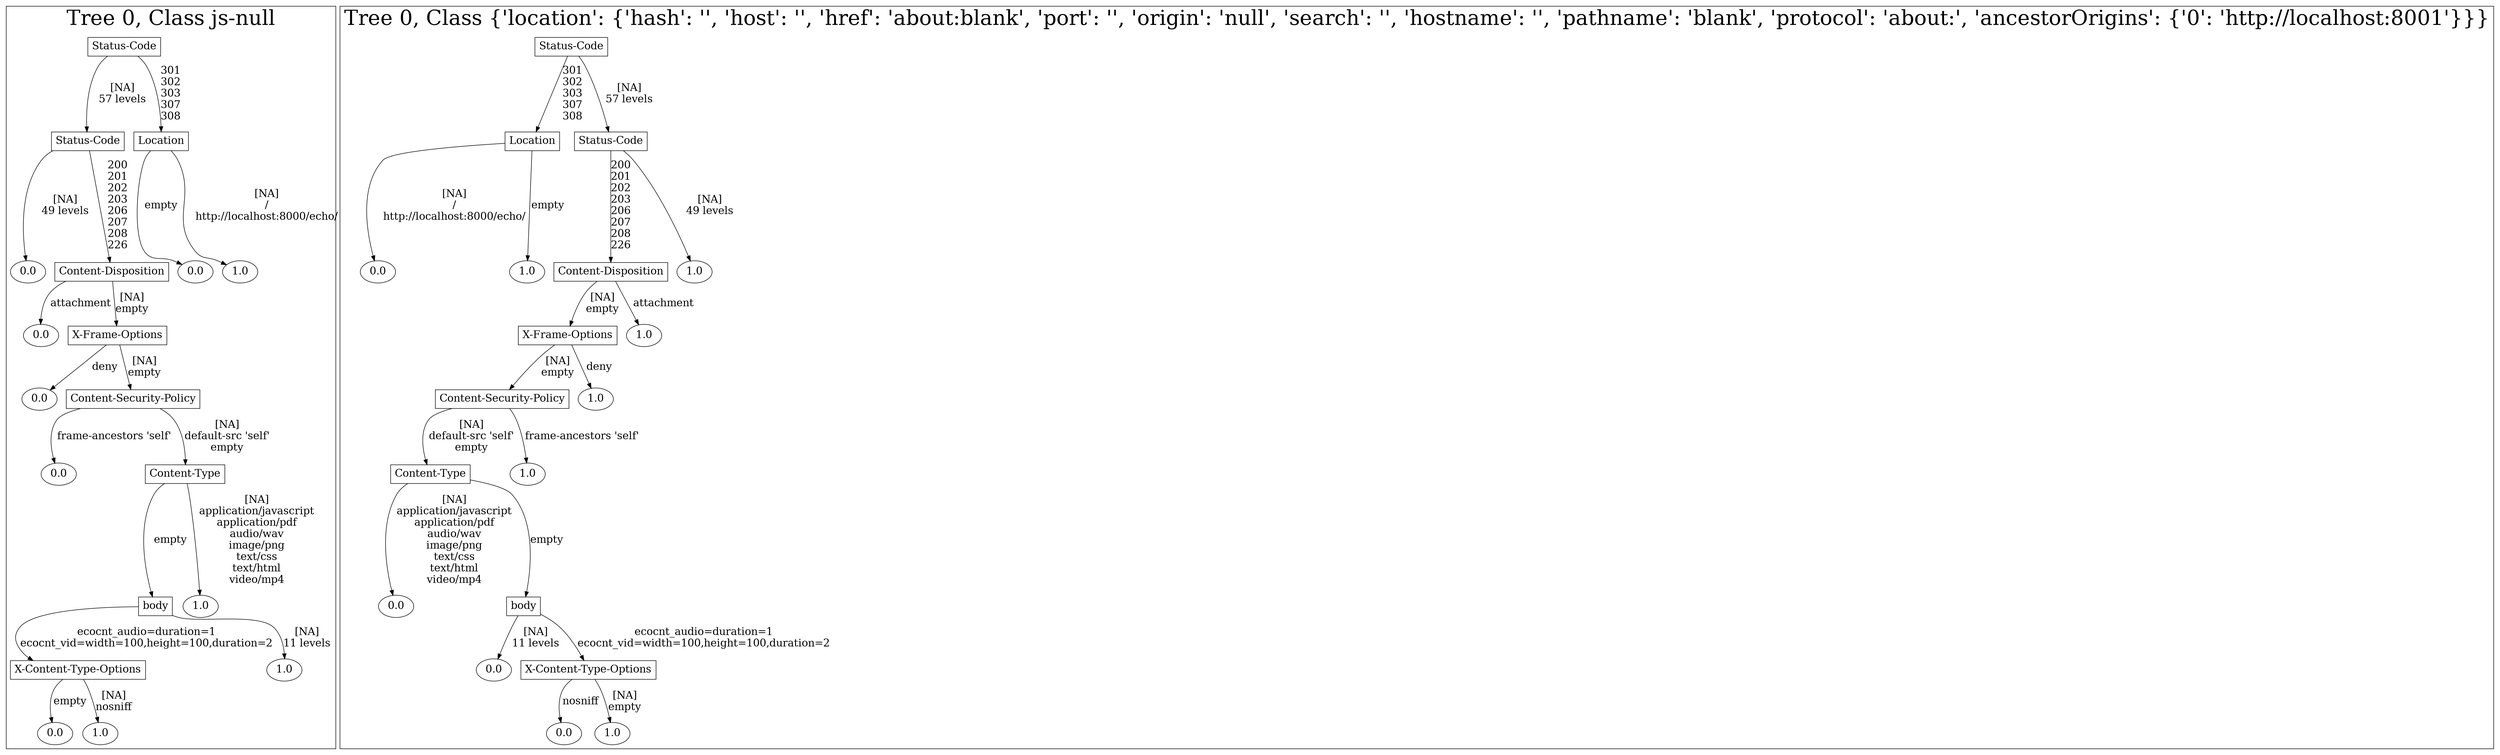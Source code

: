 /*
Generated by:
    http://https://github.com/h2oai/h2o-3/tree/master/h2o-genmodel/src/main/java/hex/genmodel/tools/PrintMojo.java
*/

/*
On a mac:

$ brew install graphviz
$ dot -Tpng file.gv -o file.png
$ open file.png
*/

digraph G {

subgraph cluster_0 {
/* Nodes */

/* Level 0 */
{
"SG_0_Node_0" [shape=box, fontsize=20, label="Status-Code"]
}

/* Level 1 */
{
"SG_0_Node_1" [shape=box, fontsize=20, label="Status-Code"]
"SG_0_Node_2" [shape=box, fontsize=20, label="Location"]
}

/* Level 2 */
{
"SG_0_Node_9" [fontsize=20, label="0.0"]
"SG_0_Node_3" [shape=box, fontsize=20, label="Content-Disposition"]
"SG_0_Node_10" [fontsize=20, label="0.0"]
"SG_0_Node_11" [fontsize=20, label="1.0"]
}

/* Level 3 */
{
"SG_0_Node_12" [fontsize=20, label="0.0"]
"SG_0_Node_4" [shape=box, fontsize=20, label="X-Frame-Options"]
}

/* Level 4 */
{
"SG_0_Node_13" [fontsize=20, label="0.0"]
"SG_0_Node_5" [shape=box, fontsize=20, label="Content-Security-Policy"]
}

/* Level 5 */
{
"SG_0_Node_14" [fontsize=20, label="0.0"]
"SG_0_Node_6" [shape=box, fontsize=20, label="Content-Type"]
}

/* Level 6 */
{
"SG_0_Node_7" [shape=box, fontsize=20, label="body"]
"SG_0_Node_15" [fontsize=20, label="1.0"]
}

/* Level 7 */
{
"SG_0_Node_8" [shape=box, fontsize=20, label="X-Content-Type-Options"]
"SG_0_Node_16" [fontsize=20, label="1.0"]
}

/* Level 8 */
{
"SG_0_Node_17" [fontsize=20, label="0.0"]
"SG_0_Node_18" [fontsize=20, label="1.0"]
}

/* Edges */
"SG_0_Node_0" -> "SG_0_Node_1" [fontsize=20, label="[NA]
57 levels
"]
"SG_0_Node_0" -> "SG_0_Node_2" [fontsize=20, label="301
302
303
307
308
"]
"SG_0_Node_2" -> "SG_0_Node_10" [fontsize=20, label="empty
"]
"SG_0_Node_2" -> "SG_0_Node_11" [fontsize=20, label="[NA]
/
http://localhost:8000/echo/
"]
"SG_0_Node_1" -> "SG_0_Node_9" [fontsize=20, label="[NA]
49 levels
"]
"SG_0_Node_1" -> "SG_0_Node_3" [fontsize=20, label="200
201
202
203
206
207
208
226
"]
"SG_0_Node_3" -> "SG_0_Node_12" [fontsize=20, label="attachment
"]
"SG_0_Node_3" -> "SG_0_Node_4" [fontsize=20, label="[NA]
empty
"]
"SG_0_Node_4" -> "SG_0_Node_13" [fontsize=20, label="deny
"]
"SG_0_Node_4" -> "SG_0_Node_5" [fontsize=20, label="[NA]
empty
"]
"SG_0_Node_5" -> "SG_0_Node_14" [fontsize=20, label="frame-ancestors 'self'
"]
"SG_0_Node_5" -> "SG_0_Node_6" [fontsize=20, label="[NA]
default-src 'self'
empty
"]
"SG_0_Node_6" -> "SG_0_Node_7" [fontsize=20, label="empty
"]
"SG_0_Node_6" -> "SG_0_Node_15" [fontsize=20, label="[NA]
application/javascript
application/pdf
audio/wav
image/png
text/css
text/html
video/mp4
"]
"SG_0_Node_7" -> "SG_0_Node_8" [fontsize=20, label="ecocnt_audio=duration=1
ecocnt_vid=width=100,height=100,duration=2
"]
"SG_0_Node_7" -> "SG_0_Node_16" [fontsize=20, label="[NA]
11 levels
"]
"SG_0_Node_8" -> "SG_0_Node_17" [fontsize=20, label="empty
"]
"SG_0_Node_8" -> "SG_0_Node_18" [fontsize=20, label="[NA]
nosniff
"]

fontsize=40
label="Tree 0, Class js-null"
}

subgraph cluster_1 {
/* Nodes */

/* Level 0 */
{
"SG_1_Node_0" [shape=box, fontsize=20, label="Status-Code"]
}

/* Level 1 */
{
"SG_1_Node_1" [shape=box, fontsize=20, label="Location"]
"SG_1_Node_2" [shape=box, fontsize=20, label="Status-Code"]
}

/* Level 2 */
{
"SG_1_Node_9" [fontsize=20, label="0.0"]
"SG_1_Node_10" [fontsize=20, label="1.0"]
"SG_1_Node_3" [shape=box, fontsize=20, label="Content-Disposition"]
"SG_1_Node_11" [fontsize=20, label="1.0"]
}

/* Level 3 */
{
"SG_1_Node_4" [shape=box, fontsize=20, label="X-Frame-Options"]
"SG_1_Node_12" [fontsize=20, label="1.0"]
}

/* Level 4 */
{
"SG_1_Node_5" [shape=box, fontsize=20, label="Content-Security-Policy"]
"SG_1_Node_13" [fontsize=20, label="1.0"]
}

/* Level 5 */
{
"SG_1_Node_6" [shape=box, fontsize=20, label="Content-Type"]
"SG_1_Node_14" [fontsize=20, label="1.0"]
}

/* Level 6 */
{
"SG_1_Node_15" [fontsize=20, label="0.0"]
"SG_1_Node_7" [shape=box, fontsize=20, label="body"]
}

/* Level 7 */
{
"SG_1_Node_16" [fontsize=20, label="0.0"]
"SG_1_Node_8" [shape=box, fontsize=20, label="X-Content-Type-Options"]
}

/* Level 8 */
{
"SG_1_Node_17" [fontsize=20, label="0.0"]
"SG_1_Node_18" [fontsize=20, label="1.0"]
}

/* Edges */
"SG_1_Node_0" -> "SG_1_Node_1" [fontsize=20, label="301
302
303
307
308
"]
"SG_1_Node_0" -> "SG_1_Node_2" [fontsize=20, label="[NA]
57 levels
"]
"SG_1_Node_2" -> "SG_1_Node_3" [fontsize=20, label="200
201
202
203
206
207
208
226
"]
"SG_1_Node_2" -> "SG_1_Node_11" [fontsize=20, label="[NA]
49 levels
"]
"SG_1_Node_3" -> "SG_1_Node_4" [fontsize=20, label="[NA]
empty
"]
"SG_1_Node_3" -> "SG_1_Node_12" [fontsize=20, label="attachment
"]
"SG_1_Node_4" -> "SG_1_Node_5" [fontsize=20, label="[NA]
empty
"]
"SG_1_Node_4" -> "SG_1_Node_13" [fontsize=20, label="deny
"]
"SG_1_Node_5" -> "SG_1_Node_6" [fontsize=20, label="[NA]
default-src 'self'
empty
"]
"SG_1_Node_5" -> "SG_1_Node_14" [fontsize=20, label="frame-ancestors 'self'
"]
"SG_1_Node_6" -> "SG_1_Node_15" [fontsize=20, label="[NA]
application/javascript
application/pdf
audio/wav
image/png
text/css
text/html
video/mp4
"]
"SG_1_Node_6" -> "SG_1_Node_7" [fontsize=20, label="empty
"]
"SG_1_Node_7" -> "SG_1_Node_16" [fontsize=20, label="[NA]
11 levels
"]
"SG_1_Node_7" -> "SG_1_Node_8" [fontsize=20, label="ecocnt_audio=duration=1
ecocnt_vid=width=100,height=100,duration=2
"]
"SG_1_Node_8" -> "SG_1_Node_17" [fontsize=20, label="nosniff
"]
"SG_1_Node_8" -> "SG_1_Node_18" [fontsize=20, label="[NA]
empty
"]
"SG_1_Node_1" -> "SG_1_Node_9" [fontsize=20, label="[NA]
/
http://localhost:8000/echo/
"]
"SG_1_Node_1" -> "SG_1_Node_10" [fontsize=20, label="empty
"]

fontsize=40
label="Tree 0, Class {'location': {'hash': '', 'host': '', 'href': 'about:blank', 'port': '', 'origin': 'null', 'search': '', 'hostname': '', 'pathname': 'blank', 'protocol': 'about:', 'ancestorOrigins': {'0': 'http://localhost:8001'}}}"
}

}

